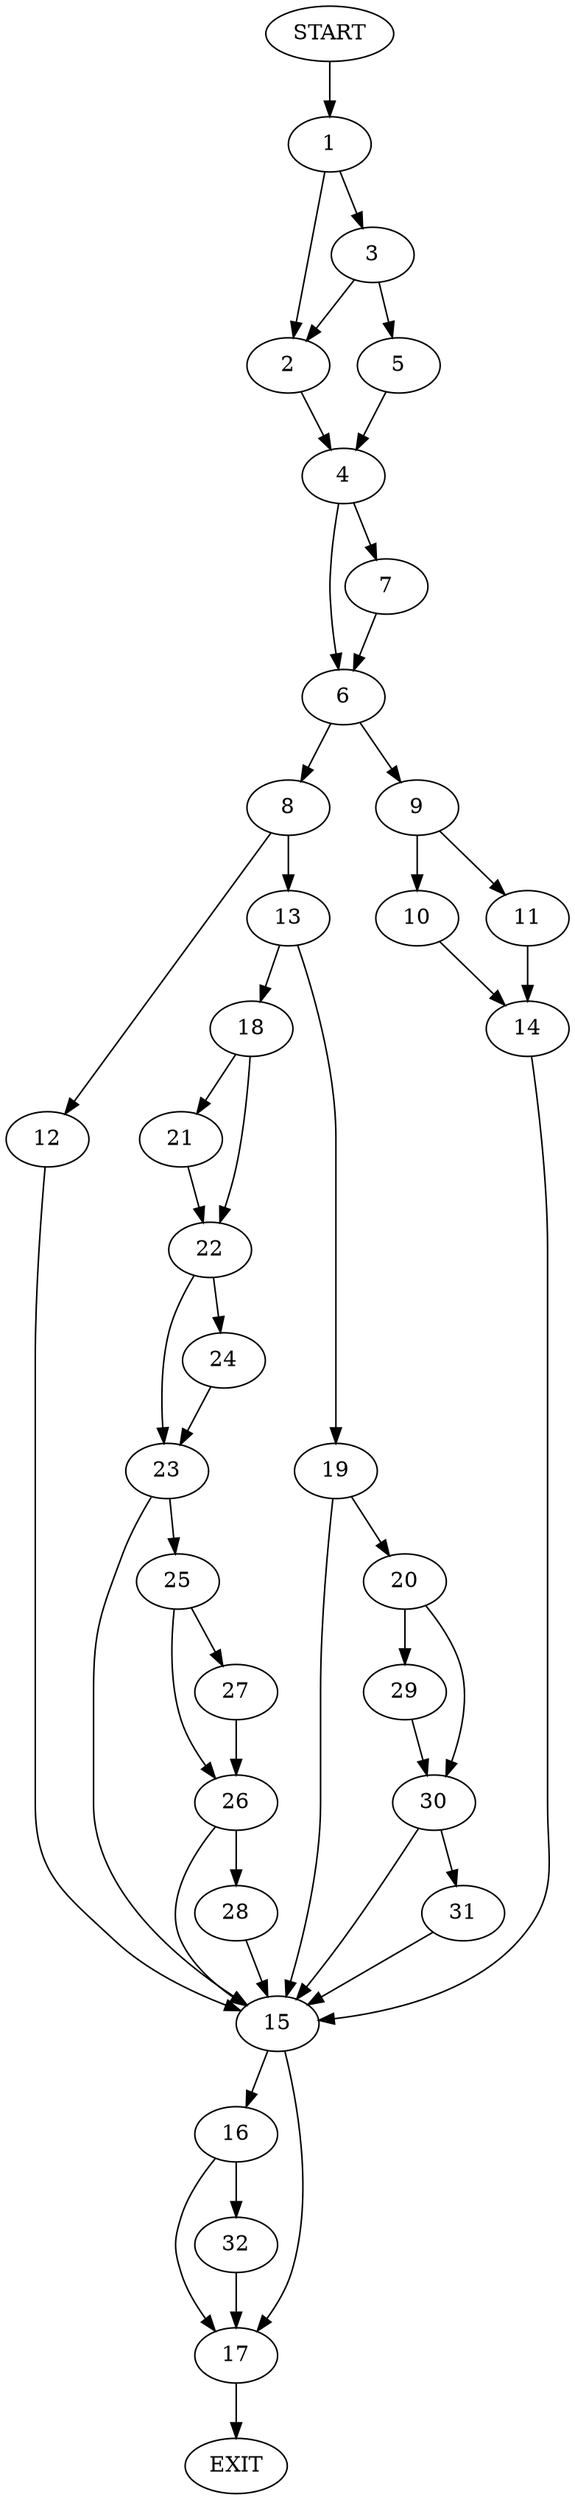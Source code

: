digraph {
0 [label="START"]
33 [label="EXIT"]
0 -> 1
1 -> 2
1 -> 3
2 -> 4
3 -> 5
3 -> 2
5 -> 4
4 -> 6
4 -> 7
6 -> 8
6 -> 9
7 -> 6
9 -> 10
9 -> 11
8 -> 12
8 -> 13
11 -> 14
10 -> 14
14 -> 15
15 -> 16
15 -> 17
12 -> 15
13 -> 18
13 -> 19
19 -> 15
19 -> 20
18 -> 21
18 -> 22
22 -> 23
22 -> 24
21 -> 22
24 -> 23
23 -> 15
23 -> 25
25 -> 26
25 -> 27
27 -> 26
26 -> 15
26 -> 28
28 -> 15
20 -> 29
20 -> 30
29 -> 30
30 -> 15
30 -> 31
31 -> 15
16 -> 17
16 -> 32
17 -> 33
32 -> 17
}

